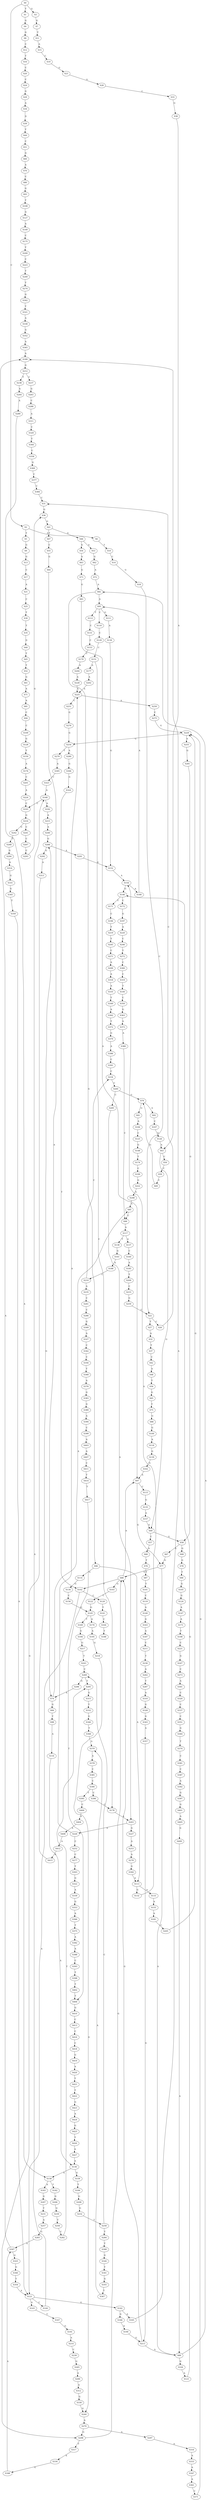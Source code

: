 strict digraph  {
	S0 -> S1 [ label = T ];
	S0 -> S2 [ label = C ];
	S0 -> S3 [ label = G ];
	S1 -> S4 [ label = G ];
	S2 -> S5 [ label = T ];
	S2 -> S6 [ label = A ];
	S3 -> S7 [ label = G ];
	S4 -> S8 [ label = G ];
	S5 -> S9 [ label = G ];
	S6 -> S10 [ label = T ];
	S7 -> S11 [ label = T ];
	S8 -> S12 [ label = C ];
	S9 -> S13 [ label = G ];
	S10 -> S14 [ label = C ];
	S11 -> S15 [ label = A ];
	S12 -> S16 [ label = T ];
	S13 -> S17 [ label = C ];
	S14 -> S18 [ label = G ];
	S15 -> S19 [ label = C ];
	S16 -> S20 [ label = C ];
	S17 -> S21 [ label = A ];
	S18 -> S22 [ label = C ];
	S19 -> S23 [ label = G ];
	S20 -> S24 [ label = C ];
	S21 -> S25 [ label = C ];
	S22 -> S26 [ label = C ];
	S22 -> S27 [ label = T ];
	S23 -> S28 [ label = A ];
	S24 -> S29 [ label = G ];
	S25 -> S30 [ label = T ];
	S26 -> S31 [ label = C ];
	S27 -> S32 [ label = A ];
	S28 -> S33 [ label = C ];
	S29 -> S34 [ label = A ];
	S30 -> S35 [ label = T ];
	S31 -> S36 [ label = G ];
	S32 -> S37 [ label = T ];
	S33 -> S38 [ label = G ];
	S34 -> S39 [ label = G ];
	S35 -> S40 [ label = G ];
	S36 -> S41 [ label = G ];
	S37 -> S42 [ label = C ];
	S38 -> S43 [ label = A ];
	S39 -> S44 [ label = T ];
	S40 -> S45 [ label = T ];
	S41 -> S46 [ label = G ];
	S41 -> S47 [ label = T ];
	S42 -> S48 [ label = A ];
	S43 -> S49 [ label = G ];
	S43 -> S50 [ label = C ];
	S44 -> S51 [ label = C ];
	S45 -> S52 [ label = T ];
	S46 -> S53 [ label = A ];
	S46 -> S54 [ label = G ];
	S47 -> S55 [ label = C ];
	S48 -> S56 [ label = T ];
	S49 -> S57 [ label = C ];
	S49 -> S58 [ label = G ];
	S50 -> S59 [ label = C ];
	S51 -> S60 [ label = G ];
	S52 -> S61 [ label = G ];
	S53 -> S62 [ label = G ];
	S54 -> S63 [ label = A ];
	S55 -> S64 [ label = G ];
	S56 -> S65 [ label = G ];
	S57 -> S66 [ label = A ];
	S58 -> S67 [ label = A ];
	S58 -> S68 [ label = G ];
	S59 -> S69 [ label = C ];
	S60 -> S70 [ label = A ];
	S61 -> S71 [ label = A ];
	S62 -> S72 [ label = A ];
	S63 -> S73 [ label = G ];
	S64 -> S74 [ label = A ];
	S65 -> S75 [ label = T ];
	S66 -> S76 [ label = T ];
	S67 -> S77 [ label = G ];
	S68 -> S78 [ label = G ];
	S69 -> S79 [ label = G ];
	S70 -> S80 [ label = C ];
	S71 -> S81 [ label = A ];
	S72 -> S82 [ label = A ];
	S73 -> S83 [ label = G ];
	S74 -> S84 [ label = G ];
	S74 -> S85 [ label = A ];
	S75 -> S86 [ label = G ];
	S76 -> S87 [ label = T ];
	S77 -> S88 [ label = G ];
	S77 -> S89 [ label = A ];
	S78 -> S90 [ label = T ];
	S79 -> S91 [ label = G ];
	S79 -> S92 [ label = A ];
	S80 -> S93 [ label = G ];
	S81 -> S94 [ label = C ];
	S82 -> S95 [ label = A ];
	S82 -> S96 [ label = G ];
	S83 -> S97 [ label = A ];
	S84 -> S98 [ label = T ];
	S85 -> S99 [ label = C ];
	S86 -> S100 [ label = G ];
	S87 -> S101 [ label = T ];
	S88 -> S102 [ label = T ];
	S88 -> S103 [ label = G ];
	S88 -> S97 [ label = A ];
	S89 -> S82 [ label = A ];
	S89 -> S104 [ label = G ];
	S90 -> S105 [ label = G ];
	S91 -> S106 [ label = A ];
	S92 -> S107 [ label = C ];
	S93 -> S108 [ label = T ];
	S94 -> S109 [ label = C ];
	S95 -> S110 [ label = C ];
	S95 -> S111 [ label = G ];
	S95 -> S112 [ label = T ];
	S96 -> S113 [ label = A ];
	S96 -> S114 [ label = G ];
	S97 -> S77 [ label = G ];
	S97 -> S115 [ label = C ];
	S98 -> S116 [ label = A ];
	S99 -> S117 [ label = A ];
	S100 -> S118 [ label = A ];
	S101 -> S119 [ label = C ];
	S102 -> S120 [ label = C ];
	S102 -> S121 [ label = A ];
	S103 -> S122 [ label = C ];
	S104 -> S123 [ label = A ];
	S105 -> S124 [ label = G ];
	S106 -> S125 [ label = C ];
	S107 -> S126 [ label = G ];
	S108 -> S127 [ label = G ];
	S109 -> S128 [ label = G ];
	S110 -> S129 [ label = C ];
	S111 -> S130 [ label = A ];
	S112 -> S131 [ label = C ];
	S113 -> S132 [ label = G ];
	S113 -> S133 [ label = A ];
	S114 -> S134 [ label = G ];
	S115 -> S135 [ label = G ];
	S116 -> S136 [ label = A ];
	S117 -> S137 [ label = A ];
	S117 -> S138 [ label = T ];
	S118 -> S139 [ label = G ];
	S119 -> S140 [ label = A ];
	S120 -> S141 [ label = T ];
	S121 -> S142 [ label = G ];
	S121 -> S143 [ label = A ];
	S121 -> S144 [ label = C ];
	S122 -> S145 [ label = G ];
	S123 -> S146 [ label = G ];
	S124 -> S147 [ label = A ];
	S125 -> S148 [ label = G ];
	S126 -> S43 [ label = A ];
	S127 -> S149 [ label = A ];
	S128 -> S150 [ label = T ];
	S129 -> S151 [ label = C ];
	S130 -> S152 [ label = G ];
	S131 -> S153 [ label = C ];
	S132 -> S154 [ label = A ];
	S133 -> S155 [ label = A ];
	S134 -> S156 [ label = C ];
	S135 -> S157 [ label = A ];
	S136 -> S158 [ label = A ];
	S136 -> S159 [ label = G ];
	S137 -> S160 [ label = C ];
	S138 -> S161 [ label = G ];
	S139 -> S162 [ label = G ];
	S140 -> S163 [ label = G ];
	S141 -> S164 [ label = C ];
	S142 -> S165 [ label = A ];
	S142 -> S166 [ label = G ];
	S143 -> S167 [ label = T ];
	S144 -> S168 [ label = A ];
	S145 -> S169 [ label = T ];
	S145 -> S170 [ label = A ];
	S146 -> S171 [ label = T ];
	S146 -> S172 [ label = C ];
	S147 -> S173 [ label = A ];
	S148 -> S174 [ label = T ];
	S149 -> S175 [ label = C ];
	S150 -> S176 [ label = A ];
	S151 -> S177 [ label = A ];
	S151 -> S178 [ label = C ];
	S152 -> S154 [ label = A ];
	S153 -> S179 [ label = C ];
	S154 -> S180 [ label = A ];
	S154 -> S146 [ label = G ];
	S155 -> S181 [ label = A ];
	S156 -> S145 [ label = G ];
	S157 -> S49 [ label = G ];
	S158 -> S182 [ label = T ];
	S158 -> S183 [ label = A ];
	S159 -> S184 [ label = T ];
	S160 -> S185 [ label = A ];
	S161 -> S186 [ label = A ];
	S162 -> S97 [ label = A ];
	S163 -> S187 [ label = A ];
	S164 -> S188 [ label = T ];
	S165 -> S189 [ label = A ];
	S166 -> S190 [ label = A ];
	S167 -> S191 [ label = G ];
	S168 -> S192 [ label = A ];
	S168 -> S193 [ label = C ];
	S169 -> S194 [ label = G ];
	S170 -> S195 [ label = A ];
	S171 -> S196 [ label = C ];
	S172 -> S197 [ label = G ];
	S173 -> S198 [ label = T ];
	S174 -> S199 [ label = C ];
	S175 -> S200 [ label = T ];
	S176 -> S201 [ label = C ];
	S177 -> S202 [ label = A ];
	S178 -> S203 [ label = A ];
	S179 -> S204 [ label = A ];
	S180 -> S95 [ label = A ];
	S181 -> S205 [ label = C ];
	S182 -> S206 [ label = G ];
	S183 -> S207 [ label = G ];
	S184 -> S208 [ label = G ];
	S185 -> S209 [ label = T ];
	S186 -> S210 [ label = C ];
	S187 -> S211 [ label = C ];
	S189 -> S212 [ label = G ];
	S190 -> S213 [ label = G ];
	S191 -> S214 [ label = A ];
	S192 -> S215 [ label = A ];
	S193 -> S216 [ label = G ];
	S194 -> S217 [ label = G ];
	S195 -> S218 [ label = G ];
	S196 -> S219 [ label = T ];
	S197 -> S220 [ label = A ];
	S198 -> S221 [ label = C ];
	S199 -> S222 [ label = G ];
	S200 -> S223 [ label = C ];
	S201 -> S224 [ label = A ];
	S202 -> S225 [ label = A ];
	S203 -> S226 [ label = A ];
	S203 -> S227 [ label = G ];
	S204 -> S228 [ label = A ];
	S205 -> S229 [ label = G ];
	S206 -> S230 [ label = G ];
	S207 -> S231 [ label = T ];
	S208 -> S232 [ label = G ];
	S209 -> S233 [ label = C ];
	S210 -> S234 [ label = C ];
	S210 -> S235 [ label = A ];
	S211 -> S236 [ label = T ];
	S212 -> S237 [ label = C ];
	S212 -> S238 [ label = T ];
	S213 -> S89 [ label = A ];
	S213 -> S88 [ label = G ];
	S214 -> S239 [ label = C ];
	S215 -> S240 [ label = A ];
	S216 -> S241 [ label = C ];
	S216 -> S242 [ label = G ];
	S217 -> S243 [ label = T ];
	S218 -> S244 [ label = G ];
	S219 -> S245 [ label = T ];
	S220 -> S246 [ label = C ];
	S221 -> S247 [ label = G ];
	S222 -> S248 [ label = A ];
	S223 -> S249 [ label = T ];
	S224 -> S193 [ label = C ];
	S225 -> S250 [ label = A ];
	S225 -> S251 [ label = C ];
	S226 -> S252 [ label = C ];
	S226 -> S225 [ label = A ];
	S227 -> S253 [ label = A ];
	S228 -> S225 [ label = A ];
	S229 -> S254 [ label = G ];
	S229 -> S255 [ label = A ];
	S230 -> S256 [ label = T ];
	S231 -> S257 [ label = A ];
	S232 -> S258 [ label = T ];
	S233 -> S259 [ label = G ];
	S234 -> S260 [ label = C ];
	S235 -> S261 [ label = C ];
	S236 -> S262 [ label = A ];
	S237 -> S263 [ label = G ];
	S238 -> S264 [ label = A ];
	S239 -> S265 [ label = G ];
	S240 -> S266 [ label = G ];
	S241 -> S267 [ label = C ];
	S242 -> S268 [ label = T ];
	S243 -> S269 [ label = C ];
	S244 -> S270 [ label = A ];
	S245 -> S271 [ label = C ];
	S246 -> S272 [ label = T ];
	S247 -> S273 [ label = C ];
	S248 -> S85 [ label = A ];
	S249 -> S274 [ label = T ];
	S250 -> S275 [ label = C ];
	S251 -> S276 [ label = G ];
	S252 -> S277 [ label = C ];
	S253 -> S278 [ label = A ];
	S254 -> S279 [ label = T ];
	S254 -> S280 [ label = A ];
	S255 -> S281 [ label = G ];
	S256 -> S282 [ label = C ];
	S257 -> S283 [ label = G ];
	S258 -> S269 [ label = C ];
	S258 -> S284 [ label = T ];
	S259 -> S22 [ label = C ];
	S260 -> S285 [ label = C ];
	S260 -> S79 [ label = G ];
	S261 -> S286 [ label = C ];
	S262 -> S287 [ label = T ];
	S263 -> S288 [ label = C ];
	S264 -> S289 [ label = A ];
	S265 -> S290 [ label = A ];
	S266 -> S291 [ label = A ];
	S266 -> S292 [ label = G ];
	S267 -> S293 [ label = C ];
	S268 -> S294 [ label = G ];
	S269 -> S295 [ label = T ];
	S269 -> S296 [ label = G ];
	S270 -> S297 [ label = A ];
	S270 -> S298 [ label = G ];
	S271 -> S299 [ label = A ];
	S272 -> S300 [ label = C ];
	S273 -> S301 [ label = A ];
	S274 -> S302 [ label = G ];
	S275 -> S229 [ label = G ];
	S276 -> S254 [ label = G ];
	S277 -> S303 [ label = T ];
	S278 -> S304 [ label = G ];
	S279 -> S305 [ label = A ];
	S280 -> S306 [ label = G ];
	S281 -> S58 [ label = G ];
	S282 -> S295 [ label = T ];
	S283 -> S307 [ label = A ];
	S284 -> S308 [ label = T ];
	S285 -> S203 [ label = A ];
	S286 -> S309 [ label = G ];
	S287 -> S310 [ label = A ];
	S288 -> S311 [ label = A ];
	S289 -> S158 [ label = A ];
	S290 -> S312 [ label = A ];
	S291 -> S152 [ label = G ];
	S292 -> S313 [ label = A ];
	S293 -> S36 [ label = G ];
	S294 -> S314 [ label = A ];
	S295 -> S315 [ label = G ];
	S296 -> S74 [ label = A ];
	S297 -> S316 [ label = A ];
	S298 -> S88 [ label = G ];
	S298 -> S317 [ label = T ];
	S299 -> S318 [ label = A ];
	S300 -> S319 [ label = C ];
	S301 -> S320 [ label = C ];
	S302 -> S321 [ label = T ];
	S303 -> S322 [ label = G ];
	S304 -> S113 [ label = A ];
	S305 -> S323 [ label = C ];
	S306 -> S324 [ label = G ];
	S307 -> S189 [ label = A ];
	S307 -> S325 [ label = G ];
	S308 -> S326 [ label = G ];
	S309 -> S327 [ label = A ];
	S310 -> S328 [ label = G ];
	S311 -> S329 [ label = C ];
	S312 -> S330 [ label = G ];
	S313 -> S298 [ label = G ];
	S314 -> S331 [ label = G ];
	S315 -> S332 [ label = T ];
	S316 -> S333 [ label = A ];
	S317 -> S334 [ label = A ];
	S318 -> S335 [ label = A ];
	S319 -> S336 [ label = T ];
	S320 -> S337 [ label = C ];
	S321 -> S338 [ label = A ];
	S322 -> S339 [ label = A ];
	S323 -> S168 [ label = A ];
	S324 -> S102 [ label = T ];
	S325 -> S340 [ label = G ];
	S326 -> S341 [ label = T ];
	S327 -> S342 [ label = C ];
	S328 -> S343 [ label = G ];
	S329 -> S344 [ label = T ];
	S330 -> S244 [ label = G ];
	S331 -> S345 [ label = G ];
	S332 -> S346 [ label = G ];
	S333 -> S347 [ label = A ];
	S334 -> S348 [ label = G ];
	S335 -> S349 [ label = T ];
	S336 -> S350 [ label = C ];
	S337 -> S351 [ label = C ];
	S338 -> S352 [ label = G ];
	S339 -> S353 [ label = G ];
	S340 -> S354 [ label = T ];
	S341 -> S355 [ label = G ];
	S342 -> S356 [ label = C ];
	S343 -> S357 [ label = A ];
	S344 -> S358 [ label = C ];
	S345 -> S359 [ label = T ];
	S346 -> S360 [ label = T ];
	S347 -> S361 [ label = A ];
	S348 -> S307 [ label = A ];
	S349 -> S362 [ label = A ];
	S350 -> S363 [ label = G ];
	S351 -> S364 [ label = G ];
	S352 -> S365 [ label = A ];
	S353 -> S366 [ label = A ];
	S354 -> S121 [ label = A ];
	S355 -> S367 [ label = T ];
	S356 -> S368 [ label = T ];
	S357 -> S213 [ label = G ];
	S358 -> S369 [ label = G ];
	S359 -> S121 [ label = A ];
	S360 -> S370 [ label = A ];
	S361 -> S371 [ label = C ];
	S362 -> S372 [ label = T ];
	S363 -> S373 [ label = A ];
	S364 -> S374 [ label = T ];
	S365 -> S189 [ label = A ];
	S366 -> S375 [ label = T ];
	S367 -> S370 [ label = A ];
	S368 -> S376 [ label = A ];
	S369 -> S377 [ label = C ];
	S370 -> S378 [ label = A ];
	S371 -> S229 [ label = G ];
	S372 -> S379 [ label = G ];
	S373 -> S380 [ label = A ];
	S374 -> S381 [ label = C ];
	S375 -> S382 [ label = A ];
	S376 -> S383 [ label = G ];
	S377 -> S384 [ label = C ];
	S378 -> S385 [ label = C ];
	S379 -> S386 [ label = A ];
	S380 -> S99 [ label = C ];
	S381 -> S387 [ label = C ];
	S382 -> S388 [ label = A ];
	S383 -> S389 [ label = G ];
	S384 -> S31 [ label = C ];
	S385 -> S390 [ label = C ];
	S386 -> S391 [ label = C ];
	S387 -> S392 [ label = A ];
	S388 -> S393 [ label = C ];
	S389 -> S394 [ label = A ];
	S390 -> S395 [ label = T ];
	S390 -> S396 [ label = C ];
	S391 -> S234 [ label = C ];
	S392 -> S397 [ label = G ];
	S393 -> S398 [ label = T ];
	S394 -> S399 [ label = C ];
	S395 -> S400 [ label = C ];
	S396 -> S178 [ label = C ];
	S397 -> S401 [ label = G ];
	S398 -> S402 [ label = T ];
	S399 -> S403 [ label = A ];
	S400 -> S404 [ label = A ];
	S401 -> S405 [ label = A ];
	S402 -> S406 [ label = T ];
	S403 -> S407 [ label = A ];
	S404 -> S408 [ label = A ];
	S405 -> S409 [ label = G ];
	S406 -> S410 [ label = G ];
	S407 -> S411 [ label = C ];
	S408 -> S412 [ label = A ];
	S409 -> S89 [ label = A ];
	S410 -> S413 [ label = C ];
	S411 -> S414 [ label = T ];
	S412 -> S415 [ label = A ];
	S413 -> S416 [ label = C ];
	S414 -> S417 [ label = T ];
	S415 -> S266 [ label = G ];
	S416 -> S418 [ label = C ];
	S417 -> S406 [ label = T ];
	S418 -> S419 [ label = G ];
	S419 -> S420 [ label = A ];
	S420 -> S421 [ label = T ];
	S421 -> S422 [ label = T ];
	S422 -> S423 [ label = G ];
	S423 -> S424 [ label = A ];
	S424 -> S425 [ label = G ];
	S425 -> S426 [ label = T ];
	S426 -> S427 [ label = A ];
	S427 -> S136 [ label = A ];
}
